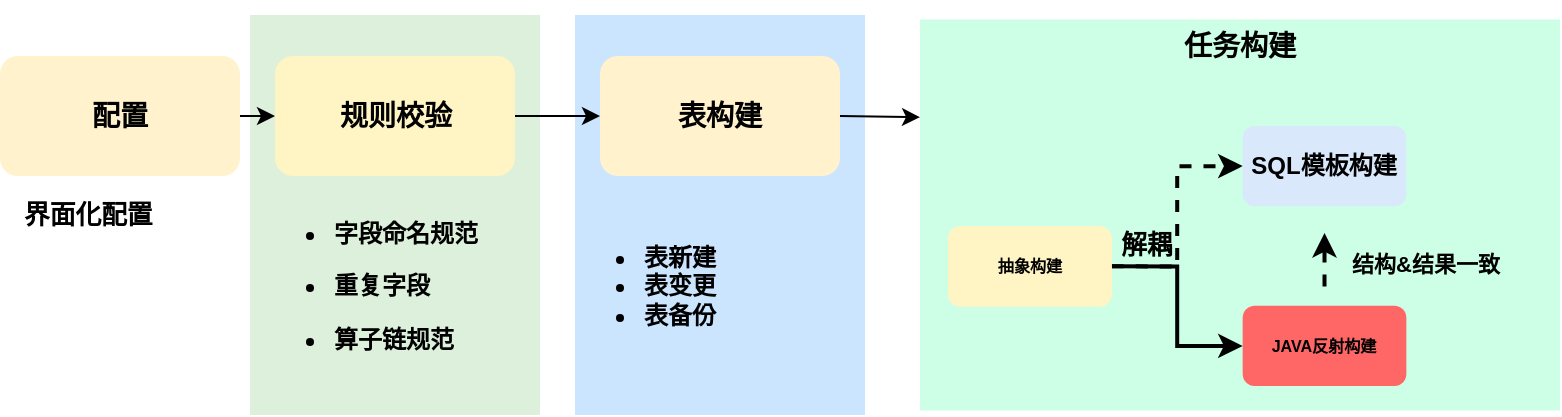 <mxfile version="16.6.4" type="github">
  <diagram id="YuwCHeqFbcpFo9LPY-PJ" name="第 1 页">
    <mxGraphModel dx="1609" dy="513" grid="1" gridSize="10" guides="1" tooltips="1" connect="1" arrows="1" fold="1" page="1" pageScale="1" pageWidth="827" pageHeight="1169" math="0" shadow="0">
      <root>
        <mxCell id="0" />
        <mxCell id="1" parent="0" />
        <mxCell id="w1nu2tbLpvH_VEy28Hfz-15" value="" style="rounded=0;whiteSpace=wrap;html=1;fontFamily=Times New Roman;fontSize=11;fillColor=#CCE5FF;strokeColor=none;" vertex="1" parent="1">
          <mxGeometry x="227.5" y="534.5" width="145" height="200" as="geometry" />
        </mxCell>
        <mxCell id="3_1g0eFo5Rt5CnOM_eIa-54" value="" style="rounded=0;whiteSpace=wrap;html=1;fontFamily=Times New Roman;fontSize=11;fillColor=#DCF0DB;strokeColor=none;" parent="1" vertex="1">
          <mxGeometry x="65" y="534.5" width="145" height="200" as="geometry" />
        </mxCell>
        <mxCell id="3_1g0eFo5Rt5CnOM_eIa-15" style="edgeStyle=orthogonalEdgeStyle;rounded=0;orthogonalLoop=1;jettySize=auto;html=1;exitX=1;exitY=0.5;exitDx=0;exitDy=0;entryX=0;entryY=0.5;entryDx=0;entryDy=0;" parent="1" source="3_1g0eFo5Rt5CnOM_eIa-14" target="3_1g0eFo5Rt5CnOM_eIa-21" edge="1">
          <mxGeometry relative="1" as="geometry">
            <mxPoint x="210" y="585" as="targetPoint" />
          </mxGeometry>
        </mxCell>
        <mxCell id="3_1g0eFo5Rt5CnOM_eIa-14" value="&lt;h3&gt;配置&lt;/h3&gt;" style="rounded=1;whiteSpace=wrap;html=1;strokeColor=none;fillColor=#fff2cc;" parent="1" vertex="1">
          <mxGeometry x="-60" y="555" width="120" height="60" as="geometry" />
        </mxCell>
        <mxCell id="w1nu2tbLpvH_VEy28Hfz-14" style="edgeStyle=orthogonalEdgeStyle;rounded=0;orthogonalLoop=1;jettySize=auto;html=1;exitX=1;exitY=0.5;exitDx=0;exitDy=0;fontColor=#000000;" edge="1" parent="1" source="3_1g0eFo5Rt5CnOM_eIa-21" target="w1nu2tbLpvH_VEy28Hfz-4">
          <mxGeometry relative="1" as="geometry" />
        </mxCell>
        <mxCell id="3_1g0eFo5Rt5CnOM_eIa-21" value="&lt;h3&gt;规则校验&lt;/h3&gt;" style="rounded=1;whiteSpace=wrap;html=1;strokeColor=none;fillColor=#FFF4C3;" parent="1" vertex="1">
          <mxGeometry x="77.5" y="555" width="120" height="60" as="geometry" />
        </mxCell>
        <mxCell id="3_1g0eFo5Rt5CnOM_eIa-72" value="&lt;h3&gt;界面化配置&lt;/h3&gt;" style="text;html=1;strokeColor=none;fillColor=none;align=left;verticalAlign=middle;whiteSpace=wrap;rounded=0;fontFamily=Times New Roman;fontSize=11;fontColor=default;" parent="1" vertex="1">
          <mxGeometry x="-50" y="629.5" width="145" height="10" as="geometry" />
        </mxCell>
        <mxCell id="w1nu2tbLpvH_VEy28Hfz-4" value="&lt;h3&gt;表构建&lt;/h3&gt;" style="rounded=1;whiteSpace=wrap;html=1;strokeColor=none;fillColor=#fff2cc;" vertex="1" parent="1">
          <mxGeometry x="240" y="555" width="120" height="60" as="geometry" />
        </mxCell>
        <mxCell id="w1nu2tbLpvH_VEy28Hfz-13" value="&lt;h3&gt;&lt;h4&gt;&lt;ul&gt;&lt;li&gt;字段命名规范&lt;/li&gt;&lt;/ul&gt;&lt;ul&gt;&lt;li&gt;重复字段&lt;/li&gt;&lt;/ul&gt;&lt;ul&gt;&lt;li&gt;算子链规范&lt;/li&gt;&lt;/ul&gt;&lt;/h4&gt;&lt;/h3&gt;" style="text;html=1;strokeColor=none;fillColor=none;align=left;verticalAlign=middle;whiteSpace=wrap;rounded=0;fontColor=#000000;" vertex="1" parent="1">
          <mxGeometry x="65" y="635" width="165" height="70" as="geometry" />
        </mxCell>
        <mxCell id="w1nu2tbLpvH_VEy28Hfz-16" value="&lt;h3&gt;&lt;/h3&gt;&lt;h4&gt;&lt;ul&gt;&lt;li&gt;表新建&lt;/li&gt;&lt;li&gt;表变更&lt;/li&gt;&lt;li&gt;表备份&lt;/li&gt;&lt;/ul&gt;&lt;/h4&gt;" style="text;html=1;strokeColor=none;fillColor=none;align=left;verticalAlign=middle;whiteSpace=wrap;rounded=0;fontColor=#000000;" vertex="1" parent="1">
          <mxGeometry x="220" y="635" width="190" height="70" as="geometry" />
        </mxCell>
        <mxCell id="w1nu2tbLpvH_VEy28Hfz-18" value="" style="rounded=0;whiteSpace=wrap;html=1;fontFamily=Times New Roman;fontSize=11;fillColor=#CCFFE6;strokeColor=none;" vertex="1" parent="1">
          <mxGeometry x="400" y="536.75" width="320" height="195.5" as="geometry" />
        </mxCell>
        <mxCell id="w1nu2tbLpvH_VEy28Hfz-22" value="&lt;h3&gt;任务构建&lt;/h3&gt;" style="text;html=1;strokeColor=none;fillColor=none;align=center;verticalAlign=middle;whiteSpace=wrap;rounded=0;fontColor=#000000;" vertex="1" parent="1">
          <mxGeometry x="530" y="534.5" width="60" height="30" as="geometry" />
        </mxCell>
        <mxCell id="w1nu2tbLpvH_VEy28Hfz-39" value="" style="group" vertex="1" connectable="0" parent="1">
          <mxGeometry x="414" y="590" width="290.0" height="130" as="geometry" />
        </mxCell>
        <mxCell id="3_1g0eFo5Rt5CnOM_eIa-6" value="&lt;h4&gt;SQL模板构建&lt;/h4&gt;" style="rounded=1;whiteSpace=wrap;html=1;strokeColor=none;fillColor=#dae8fc;" parent="w1nu2tbLpvH_VEy28Hfz-39" vertex="1">
          <mxGeometry x="147.329" width="81.85" height="40.103" as="geometry" />
        </mxCell>
        <mxCell id="MJIsDtoSRGlPTnnlGnTL-1" style="edgeStyle=orthogonalEdgeStyle;shape=connector;rounded=0;orthogonalLoop=1;jettySize=auto;html=1;labelBackgroundColor=default;fontFamily=Times New Roman;fontSize=11;fontColor=none;endArrow=classic;strokeColor=default;dashed=1;strokeWidth=2;" parent="w1nu2tbLpvH_VEy28Hfz-39" edge="1">
          <mxGeometry relative="1" as="geometry">
            <mxPoint x="188.254" y="80.206" as="sourcePoint" />
            <mxPoint x="188.254" y="53.47" as="targetPoint" />
          </mxGeometry>
        </mxCell>
        <mxCell id="3_1g0eFo5Rt5CnOM_eIa-8" value="&lt;h6&gt;JAVA反射构建&lt;/h6&gt;" style="rounded=1;whiteSpace=wrap;html=1;strokeColor=none;fillColor=#FF6666;" parent="w1nu2tbLpvH_VEy28Hfz-39" vertex="1">
          <mxGeometry x="147.329" y="89.897" width="81.85" height="40.103" as="geometry" />
        </mxCell>
        <mxCell id="3_1g0eFo5Rt5CnOM_eIa-17" style="edgeStyle=orthogonalEdgeStyle;rounded=0;orthogonalLoop=1;jettySize=auto;html=1;exitX=1;exitY=0.5;exitDx=0;exitDy=0;entryX=0;entryY=0.5;entryDx=0;entryDy=0;dashed=1;strokeWidth=2;" parent="w1nu2tbLpvH_VEy28Hfz-39" source="3_1g0eFo5Rt5CnOM_eIa-13" target="3_1g0eFo5Rt5CnOM_eIa-6" edge="1">
          <mxGeometry relative="1" as="geometry" />
        </mxCell>
        <mxCell id="3_1g0eFo5Rt5CnOM_eIa-18" style="edgeStyle=orthogonalEdgeStyle;rounded=0;orthogonalLoop=1;jettySize=auto;html=1;exitX=1;exitY=0.5;exitDx=0;exitDy=0;strokeWidth=2;" parent="w1nu2tbLpvH_VEy28Hfz-39" source="3_1g0eFo5Rt5CnOM_eIa-13" target="3_1g0eFo5Rt5CnOM_eIa-8" edge="1">
          <mxGeometry relative="1" as="geometry" />
        </mxCell>
        <mxCell id="3_1g0eFo5Rt5CnOM_eIa-13" value="&lt;h6&gt;抽象构建&lt;/h6&gt;" style="rounded=1;whiteSpace=wrap;html=1;strokeColor=none;fillColor=#FFF4C3;" parent="w1nu2tbLpvH_VEy28Hfz-39" vertex="1">
          <mxGeometry y="50.129" width="81.85" height="40.103" as="geometry" />
        </mxCell>
        <mxCell id="3_1g0eFo5Rt5CnOM_eIa-53" value="&lt;h3&gt;&lt;font face=&quot;Times New Roman&quot;&gt;解耦&lt;/font&gt;&lt;/h3&gt;" style="text;html=1;strokeColor=none;fillColor=none;align=center;verticalAlign=middle;whiteSpace=wrap;rounded=0;fontFamily=Helvetica;fontSize=11;fontColor=default;" parent="w1nu2tbLpvH_VEy28Hfz-39" vertex="1">
          <mxGeometry x="79.121" y="50.129" width="40.925" height="20.051" as="geometry" />
        </mxCell>
        <mxCell id="w1nu2tbLpvH_VEy28Hfz-41" value="&lt;h6&gt;抽象构建&lt;/h6&gt;" style="rounded=1;whiteSpace=wrap;html=1;strokeColor=none;fillColor=#FFF4C3;" vertex="1" parent="w1nu2tbLpvH_VEy28Hfz-39">
          <mxGeometry y="50.129" width="81.85" height="40.103" as="geometry" />
        </mxCell>
        <mxCell id="w1nu2tbLpvH_VEy28Hfz-49" value="&lt;h1&gt;&lt;font style=&quot;font-size: 11px&quot;&gt;结构&amp;amp;结果一&lt;/font&gt;&lt;span style=&quot;font-size: 11px&quot;&gt;致&lt;/span&gt;&lt;/h1&gt;" style="text;html=1;strokeColor=none;fillColor=none;align=center;verticalAlign=middle;whiteSpace=wrap;rounded=0;fontColor=#000000;" vertex="1" parent="w1nu2tbLpvH_VEy28Hfz-39">
          <mxGeometry x="187.92" y="60" width="102.08" height="10" as="geometry" />
        </mxCell>
        <mxCell id="w1nu2tbLpvH_VEy28Hfz-48" value="" style="endArrow=classic;html=1;rounded=0;fontColor=#000000;exitX=1;exitY=0.5;exitDx=0;exitDy=0;entryX=0;entryY=0.25;entryDx=0;entryDy=0;" edge="1" parent="1" source="w1nu2tbLpvH_VEy28Hfz-4" target="w1nu2tbLpvH_VEy28Hfz-18">
          <mxGeometry width="50" height="50" relative="1" as="geometry">
            <mxPoint x="360" y="820" as="sourcePoint" />
            <mxPoint x="410" y="770" as="targetPoint" />
          </mxGeometry>
        </mxCell>
      </root>
    </mxGraphModel>
  </diagram>
</mxfile>
